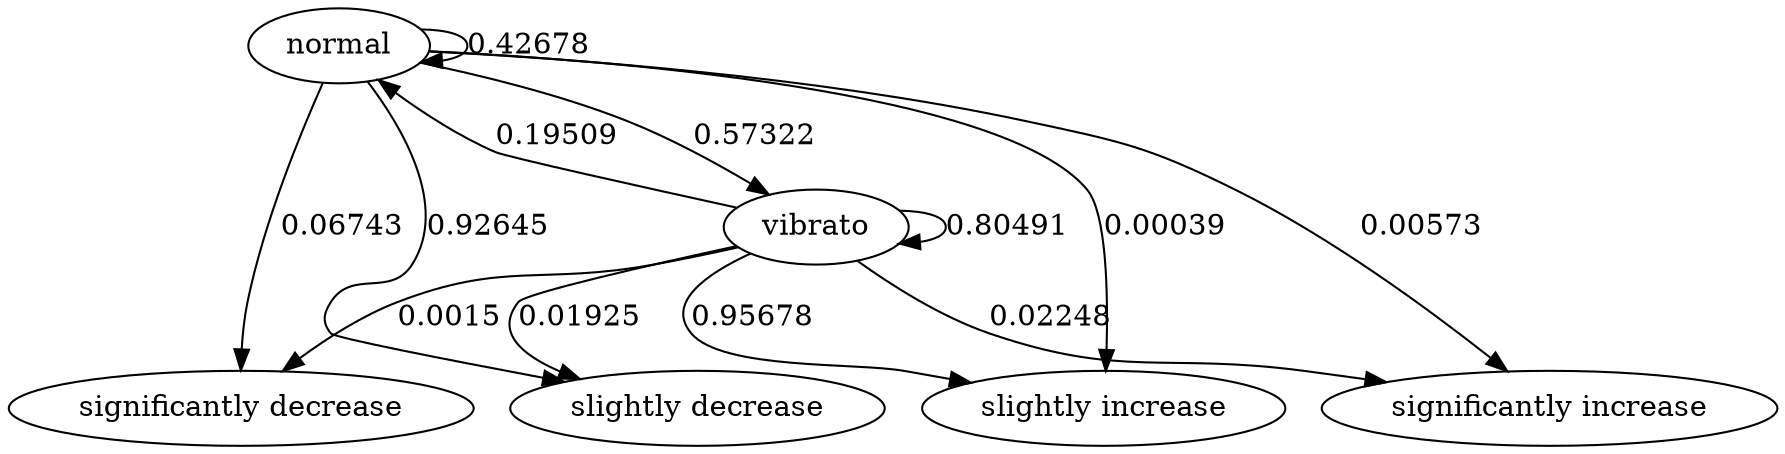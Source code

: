 digraph "" {
normal;
vibrato;
"significantly decrease";
"slightly decrease";
"slightly increase";
"significantly increase";
normal -> normal  [key=0, label="0.42678", weight="0.42678"];
normal -> vibrato  [key=0, label="0.57322", weight="0.57322"];
normal -> "significantly decrease"  [key=0, label="0.06743", weight="0.06743"];
normal -> "slightly decrease"  [key=0, label="0.92645", weight="0.92645"];
normal -> "slightly increase"  [key=0, label="0.00039", weight="0.00039"];
normal -> "significantly increase"  [key=0, label="0.00573", weight="0.00573"];
vibrato -> normal  [key=0, label="0.19509", weight="0.19509"];
vibrato -> vibrato  [key=0, label="0.80491", weight="0.80491"];
vibrato -> "significantly decrease"  [key=0, label="0.0015", weight="0.0015"];
vibrato -> "slightly decrease"  [key=0, label="0.01925", weight="0.01925"];
vibrato -> "slightly increase"  [key=0, label="0.95678", weight="0.95678"];
vibrato -> "significantly increase"  [key=0, label="0.02248", weight="0.02248"];
}
